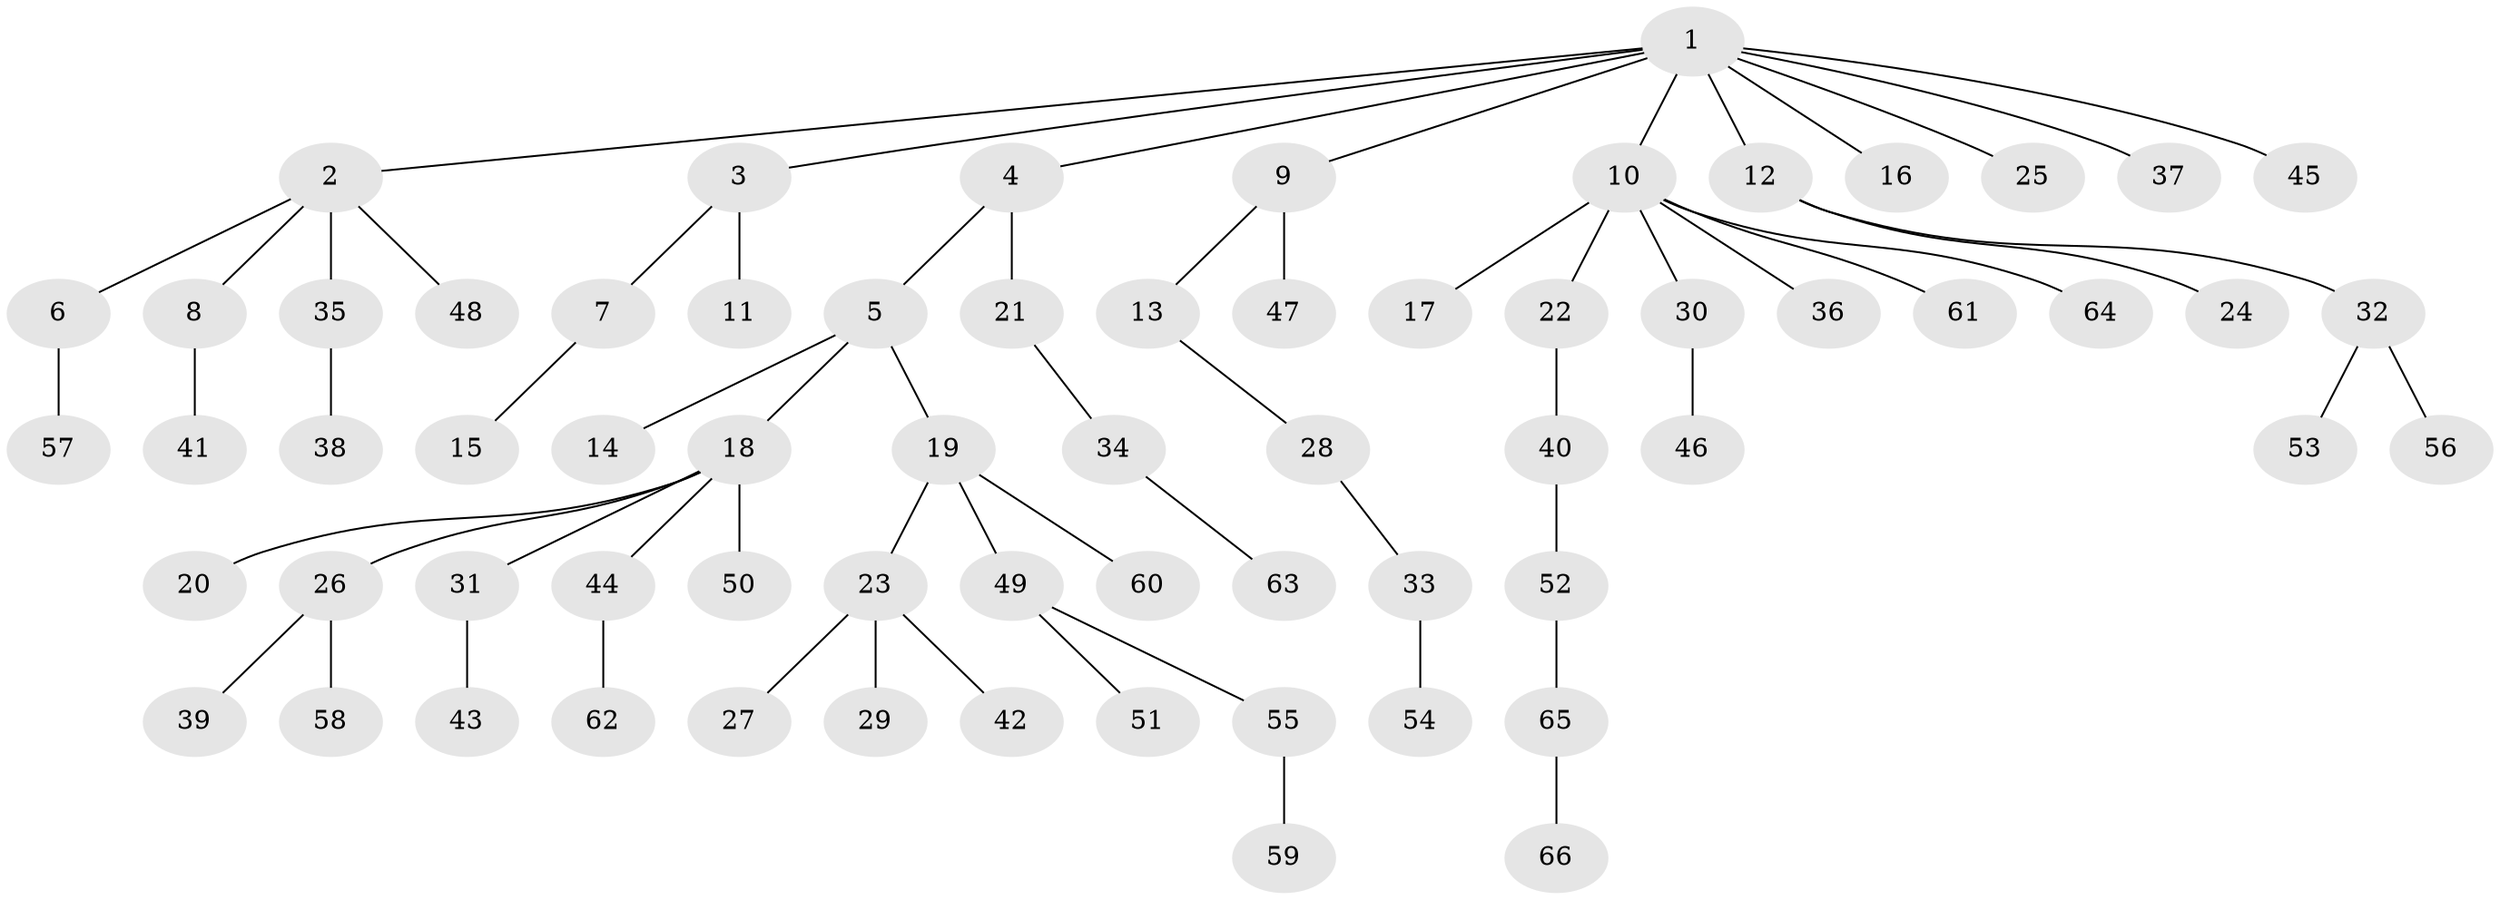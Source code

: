 // original degree distribution, {11: 0.010869565217391304, 6: 0.010869565217391304, 3: 0.09782608695652174, 4: 0.043478260869565216, 5: 0.03260869565217391, 2: 0.21739130434782608, 8: 0.010869565217391304, 1: 0.5652173913043478, 7: 0.010869565217391304}
// Generated by graph-tools (version 1.1) at 2025/51/03/04/25 22:51:49]
// undirected, 66 vertices, 65 edges
graph export_dot {
  node [color=gray90,style=filled];
  1;
  2;
  3;
  4;
  5;
  6;
  7;
  8;
  9;
  10;
  11;
  12;
  13;
  14;
  15;
  16;
  17;
  18;
  19;
  20;
  21;
  22;
  23;
  24;
  25;
  26;
  27;
  28;
  29;
  30;
  31;
  32;
  33;
  34;
  35;
  36;
  37;
  38;
  39;
  40;
  41;
  42;
  43;
  44;
  45;
  46;
  47;
  48;
  49;
  50;
  51;
  52;
  53;
  54;
  55;
  56;
  57;
  58;
  59;
  60;
  61;
  62;
  63;
  64;
  65;
  66;
  1 -- 2 [weight=1.0];
  1 -- 3 [weight=1.0];
  1 -- 4 [weight=1.0];
  1 -- 9 [weight=1.0];
  1 -- 10 [weight=1.0];
  1 -- 12 [weight=1.0];
  1 -- 16 [weight=1.0];
  1 -- 25 [weight=1.0];
  1 -- 37 [weight=1.0];
  1 -- 45 [weight=1.0];
  2 -- 6 [weight=1.0];
  2 -- 8 [weight=1.0];
  2 -- 35 [weight=1.0];
  2 -- 48 [weight=1.0];
  3 -- 7 [weight=1.0];
  3 -- 11 [weight=1.0];
  4 -- 5 [weight=1.0];
  4 -- 21 [weight=1.0];
  5 -- 14 [weight=1.0];
  5 -- 18 [weight=1.0];
  5 -- 19 [weight=1.0];
  6 -- 57 [weight=1.0];
  7 -- 15 [weight=1.0];
  8 -- 41 [weight=1.0];
  9 -- 13 [weight=1.0];
  9 -- 47 [weight=1.0];
  10 -- 17 [weight=1.0];
  10 -- 22 [weight=1.0];
  10 -- 30 [weight=1.0];
  10 -- 36 [weight=1.0];
  10 -- 61 [weight=1.0];
  10 -- 64 [weight=1.0];
  12 -- 24 [weight=1.0];
  12 -- 32 [weight=1.0];
  13 -- 28 [weight=1.0];
  18 -- 20 [weight=1.0];
  18 -- 26 [weight=1.0];
  18 -- 31 [weight=1.0];
  18 -- 44 [weight=1.0];
  18 -- 50 [weight=1.0];
  19 -- 23 [weight=1.0];
  19 -- 49 [weight=1.0];
  19 -- 60 [weight=1.0];
  21 -- 34 [weight=1.0];
  22 -- 40 [weight=1.0];
  23 -- 27 [weight=1.0];
  23 -- 29 [weight=1.0];
  23 -- 42 [weight=1.0];
  26 -- 39 [weight=1.0];
  26 -- 58 [weight=1.0];
  28 -- 33 [weight=1.0];
  30 -- 46 [weight=1.0];
  31 -- 43 [weight=1.0];
  32 -- 53 [weight=1.0];
  32 -- 56 [weight=1.0];
  33 -- 54 [weight=1.0];
  34 -- 63 [weight=1.0];
  35 -- 38 [weight=1.0];
  40 -- 52 [weight=1.0];
  44 -- 62 [weight=1.0];
  49 -- 51 [weight=1.0];
  49 -- 55 [weight=1.0];
  52 -- 65 [weight=1.0];
  55 -- 59 [weight=1.0];
  65 -- 66 [weight=1.0];
}
